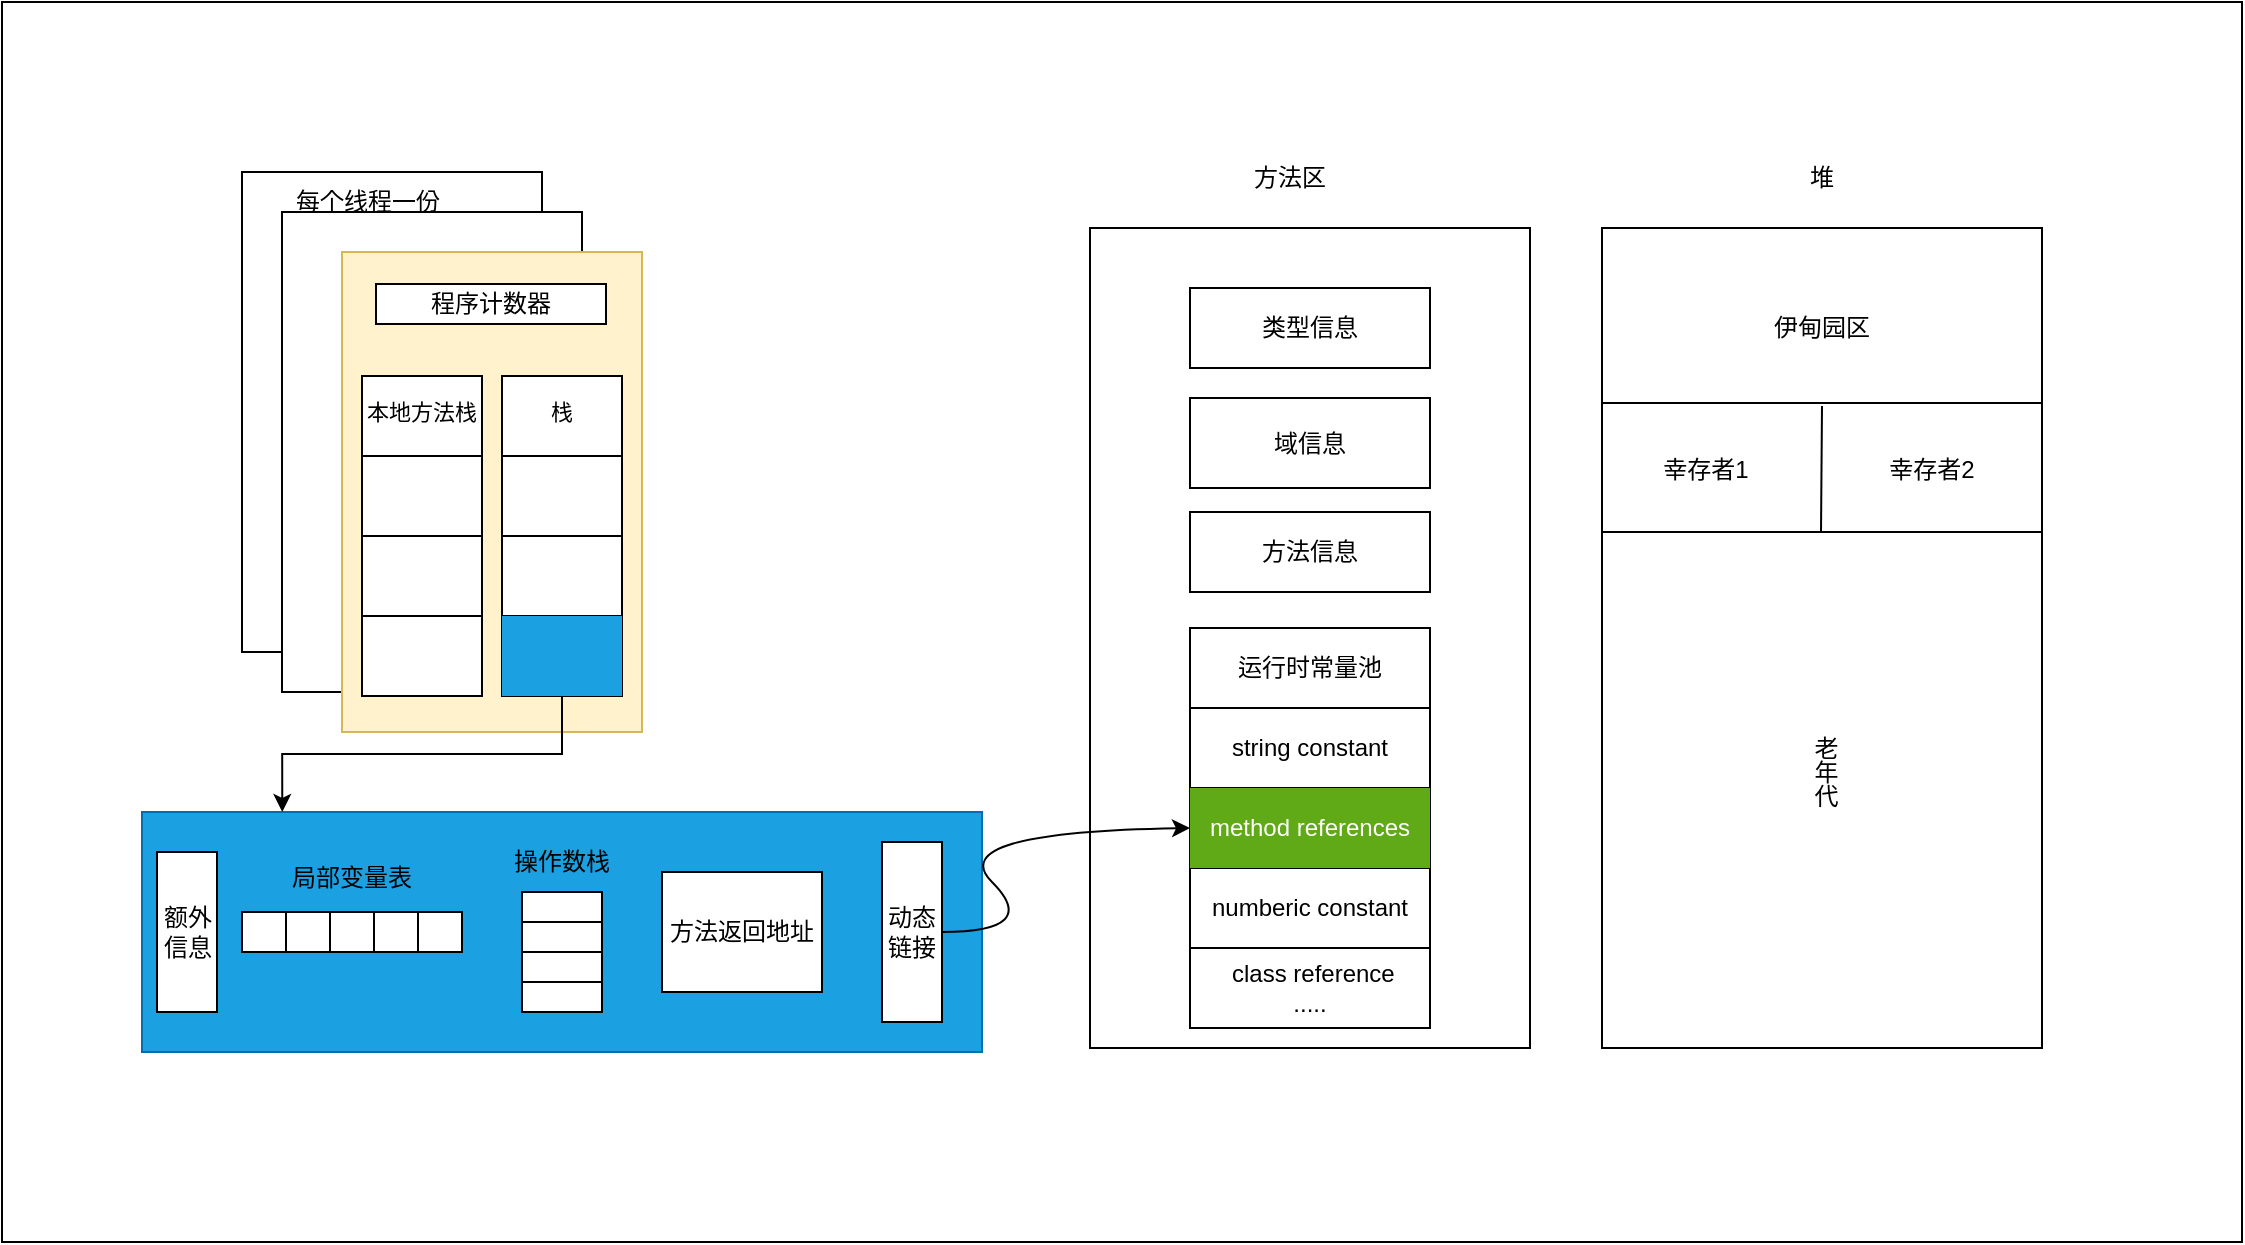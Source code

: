 <mxfile version="26.1.3">
  <diagram name="第 1 页" id="sEjlx3RewKqvaWKbwFGU">
    <mxGraphModel dx="1270" dy="821" grid="1" gridSize="10" guides="1" tooltips="1" connect="1" arrows="1" fold="1" page="1" pageScale="1" pageWidth="827" pageHeight="1169" math="0" shadow="0">
      <root>
        <mxCell id="0" />
        <mxCell id="1" parent="0" />
        <mxCell id="_Ipn6IFRlJqgF_Zz0ZzA-104" value="" style="rounded=0;whiteSpace=wrap;html=1;" vertex="1" parent="1">
          <mxGeometry width="1120" height="620" as="geometry" />
        </mxCell>
        <mxCell id="_Ipn6IFRlJqgF_Zz0ZzA-1" value="" style="rounded=0;whiteSpace=wrap;html=1;" vertex="1" parent="1">
          <mxGeometry x="120" y="85" width="150" height="240" as="geometry" />
        </mxCell>
        <mxCell id="_Ipn6IFRlJqgF_Zz0ZzA-2" value="" style="rounded=0;whiteSpace=wrap;html=1;" vertex="1" parent="1">
          <mxGeometry x="140" y="105" width="150" height="240" as="geometry" />
        </mxCell>
        <mxCell id="_Ipn6IFRlJqgF_Zz0ZzA-3" value="" style="rounded=0;whiteSpace=wrap;html=1;fillColor=#fff2cc;strokeColor=#d6b656;" vertex="1" parent="1">
          <mxGeometry x="170" y="125" width="150" height="240" as="geometry" />
        </mxCell>
        <mxCell id="_Ipn6IFRlJqgF_Zz0ZzA-4" value="程序计数器" style="rounded=0;whiteSpace=wrap;html=1;" vertex="1" parent="1">
          <mxGeometry x="187" y="141" width="115" height="20" as="geometry" />
        </mxCell>
        <mxCell id="_Ipn6IFRlJqgF_Zz0ZzA-18" value="每个线程一份" style="text;html=1;align=center;verticalAlign=middle;whiteSpace=wrap;rounded=0;" vertex="1" parent="1">
          <mxGeometry x="107.5" y="85" width="150" height="30" as="geometry" />
        </mxCell>
        <mxCell id="_Ipn6IFRlJqgF_Zz0ZzA-19" value="" style="rounded=0;whiteSpace=wrap;html=1;fillColor=#1ba1e2;fontColor=#ffffff;strokeColor=#006EAF;" vertex="1" parent="1">
          <mxGeometry x="70" y="405" width="420" height="120" as="geometry" />
        </mxCell>
        <mxCell id="_Ipn6IFRlJqgF_Zz0ZzA-22" value="动态链接" style="rounded=0;whiteSpace=wrap;html=1;" vertex="1" parent="1">
          <mxGeometry x="440" y="420" width="30" height="90" as="geometry" />
        </mxCell>
        <mxCell id="_Ipn6IFRlJqgF_Zz0ZzA-23" value="方法返回地址" style="rounded=0;whiteSpace=wrap;html=1;" vertex="1" parent="1">
          <mxGeometry x="330" y="435" width="80" height="60" as="geometry" />
        </mxCell>
        <mxCell id="_Ipn6IFRlJqgF_Zz0ZzA-24" value="额外信息" style="rounded=0;whiteSpace=wrap;html=1;" vertex="1" parent="1">
          <mxGeometry x="77.5" y="425" width="30" height="80" as="geometry" />
        </mxCell>
        <mxCell id="_Ipn6IFRlJqgF_Zz0ZzA-27" value="" style="shape=table;startSize=0;container=1;collapsible=0;childLayout=tableLayout;" vertex="1" parent="1">
          <mxGeometry x="180" y="187" width="60" height="160" as="geometry" />
        </mxCell>
        <mxCell id="_Ipn6IFRlJqgF_Zz0ZzA-28" value="" style="shape=tableRow;horizontal=0;startSize=0;swimlaneHead=0;swimlaneBody=0;strokeColor=inherit;top=0;left=0;bottom=0;right=0;collapsible=0;dropTarget=0;fillColor=none;points=[[0,0.5],[1,0.5]];portConstraint=eastwest;" vertex="1" parent="_Ipn6IFRlJqgF_Zz0ZzA-27">
          <mxGeometry width="60" height="40" as="geometry" />
        </mxCell>
        <mxCell id="_Ipn6IFRlJqgF_Zz0ZzA-29" value="" style="shape=partialRectangle;html=1;whiteSpace=wrap;connectable=0;strokeColor=inherit;overflow=hidden;fillColor=none;top=0;left=0;bottom=0;right=0;pointerEvents=1;" vertex="1" parent="_Ipn6IFRlJqgF_Zz0ZzA-28">
          <mxGeometry width="60" height="40" as="geometry">
            <mxRectangle width="60" height="40" as="alternateBounds" />
          </mxGeometry>
        </mxCell>
        <mxCell id="_Ipn6IFRlJqgF_Zz0ZzA-30" value="" style="shape=tableRow;horizontal=0;startSize=0;swimlaneHead=0;swimlaneBody=0;strokeColor=inherit;top=0;left=0;bottom=0;right=0;collapsible=0;dropTarget=0;fillColor=none;points=[[0,0.5],[1,0.5]];portConstraint=eastwest;" vertex="1" parent="_Ipn6IFRlJqgF_Zz0ZzA-27">
          <mxGeometry y="40" width="60" height="40" as="geometry" />
        </mxCell>
        <mxCell id="_Ipn6IFRlJqgF_Zz0ZzA-31" value="" style="shape=partialRectangle;html=1;whiteSpace=wrap;connectable=0;strokeColor=inherit;overflow=hidden;fillColor=none;top=0;left=0;bottom=0;right=0;pointerEvents=1;" vertex="1" parent="_Ipn6IFRlJqgF_Zz0ZzA-30">
          <mxGeometry width="60" height="40" as="geometry">
            <mxRectangle width="60" height="40" as="alternateBounds" />
          </mxGeometry>
        </mxCell>
        <mxCell id="_Ipn6IFRlJqgF_Zz0ZzA-32" value="" style="shape=tableRow;horizontal=0;startSize=0;swimlaneHead=0;swimlaneBody=0;strokeColor=inherit;top=0;left=0;bottom=0;right=0;collapsible=0;dropTarget=0;fillColor=none;points=[[0,0.5],[1,0.5]];portConstraint=eastwest;" vertex="1" parent="_Ipn6IFRlJqgF_Zz0ZzA-27">
          <mxGeometry y="80" width="60" height="40" as="geometry" />
        </mxCell>
        <mxCell id="_Ipn6IFRlJqgF_Zz0ZzA-33" value="" style="shape=partialRectangle;html=1;whiteSpace=wrap;connectable=0;strokeColor=inherit;overflow=hidden;fillColor=none;top=0;left=0;bottom=0;right=0;pointerEvents=1;" vertex="1" parent="_Ipn6IFRlJqgF_Zz0ZzA-32">
          <mxGeometry width="60" height="40" as="geometry">
            <mxRectangle width="60" height="40" as="alternateBounds" />
          </mxGeometry>
        </mxCell>
        <mxCell id="_Ipn6IFRlJqgF_Zz0ZzA-35" style="shape=tableRow;horizontal=0;startSize=0;swimlaneHead=0;swimlaneBody=0;strokeColor=inherit;top=0;left=0;bottom=0;right=0;collapsible=0;dropTarget=0;fillColor=none;points=[[0,0.5],[1,0.5]];portConstraint=eastwest;" vertex="1" parent="_Ipn6IFRlJqgF_Zz0ZzA-27">
          <mxGeometry y="120" width="60" height="40" as="geometry" />
        </mxCell>
        <mxCell id="_Ipn6IFRlJqgF_Zz0ZzA-36" style="shape=partialRectangle;html=1;whiteSpace=wrap;connectable=0;strokeColor=inherit;overflow=hidden;fillColor=none;top=0;left=0;bottom=0;right=0;pointerEvents=1;" vertex="1" parent="_Ipn6IFRlJqgF_Zz0ZzA-35">
          <mxGeometry width="60" height="40" as="geometry">
            <mxRectangle width="60" height="40" as="alternateBounds" />
          </mxGeometry>
        </mxCell>
        <mxCell id="_Ipn6IFRlJqgF_Zz0ZzA-38" value="" style="shape=table;startSize=0;container=1;collapsible=0;childLayout=tableLayout;" vertex="1" parent="1">
          <mxGeometry x="250" y="187" width="60" height="160" as="geometry" />
        </mxCell>
        <mxCell id="_Ipn6IFRlJqgF_Zz0ZzA-39" value="" style="shape=tableRow;horizontal=0;startSize=0;swimlaneHead=0;swimlaneBody=0;strokeColor=inherit;top=0;left=0;bottom=0;right=0;collapsible=0;dropTarget=0;fillColor=none;points=[[0,0.5],[1,0.5]];portConstraint=eastwest;" vertex="1" parent="_Ipn6IFRlJqgF_Zz0ZzA-38">
          <mxGeometry width="60" height="40" as="geometry" />
        </mxCell>
        <mxCell id="_Ipn6IFRlJqgF_Zz0ZzA-40" value="" style="shape=partialRectangle;html=1;whiteSpace=wrap;connectable=0;strokeColor=inherit;overflow=hidden;fillColor=none;top=0;left=0;bottom=0;right=0;pointerEvents=1;" vertex="1" parent="_Ipn6IFRlJqgF_Zz0ZzA-39">
          <mxGeometry width="60" height="40" as="geometry">
            <mxRectangle width="60" height="40" as="alternateBounds" />
          </mxGeometry>
        </mxCell>
        <mxCell id="_Ipn6IFRlJqgF_Zz0ZzA-41" value="" style="shape=tableRow;horizontal=0;startSize=0;swimlaneHead=0;swimlaneBody=0;strokeColor=inherit;top=0;left=0;bottom=0;right=0;collapsible=0;dropTarget=0;fillColor=none;points=[[0,0.5],[1,0.5]];portConstraint=eastwest;" vertex="1" parent="_Ipn6IFRlJqgF_Zz0ZzA-38">
          <mxGeometry y="40" width="60" height="40" as="geometry" />
        </mxCell>
        <mxCell id="_Ipn6IFRlJqgF_Zz0ZzA-42" value="" style="shape=partialRectangle;html=1;whiteSpace=wrap;connectable=0;strokeColor=inherit;overflow=hidden;fillColor=none;top=0;left=0;bottom=0;right=0;pointerEvents=1;" vertex="1" parent="_Ipn6IFRlJqgF_Zz0ZzA-41">
          <mxGeometry width="60" height="40" as="geometry">
            <mxRectangle width="60" height="40" as="alternateBounds" />
          </mxGeometry>
        </mxCell>
        <mxCell id="_Ipn6IFRlJqgF_Zz0ZzA-43" value="" style="shape=tableRow;horizontal=0;startSize=0;swimlaneHead=0;swimlaneBody=0;strokeColor=inherit;top=0;left=0;bottom=0;right=0;collapsible=0;dropTarget=0;fillColor=none;points=[[0,0.5],[1,0.5]];portConstraint=eastwest;" vertex="1" parent="_Ipn6IFRlJqgF_Zz0ZzA-38">
          <mxGeometry y="80" width="60" height="40" as="geometry" />
        </mxCell>
        <mxCell id="_Ipn6IFRlJqgF_Zz0ZzA-44" value="" style="shape=partialRectangle;html=1;whiteSpace=wrap;connectable=0;strokeColor=inherit;overflow=hidden;fillColor=none;top=0;left=0;bottom=0;right=0;pointerEvents=1;" vertex="1" parent="_Ipn6IFRlJqgF_Zz0ZzA-43">
          <mxGeometry width="60" height="40" as="geometry">
            <mxRectangle width="60" height="40" as="alternateBounds" />
          </mxGeometry>
        </mxCell>
        <mxCell id="_Ipn6IFRlJqgF_Zz0ZzA-45" style="shape=tableRow;horizontal=0;startSize=0;swimlaneHead=0;swimlaneBody=0;strokeColor=inherit;top=0;left=0;bottom=0;right=0;collapsible=0;dropTarget=0;fillColor=none;points=[[0,0.5],[1,0.5]];portConstraint=eastwest;" vertex="1" parent="_Ipn6IFRlJqgF_Zz0ZzA-38">
          <mxGeometry y="120" width="60" height="40" as="geometry" />
        </mxCell>
        <mxCell id="_Ipn6IFRlJqgF_Zz0ZzA-46" style="shape=partialRectangle;html=1;whiteSpace=wrap;connectable=0;strokeColor=#006EAF;overflow=hidden;fillColor=#1ba1e2;top=0;left=0;bottom=0;right=0;pointerEvents=1;fontColor=#ffffff;" vertex="1" parent="_Ipn6IFRlJqgF_Zz0ZzA-45">
          <mxGeometry width="60" height="40" as="geometry">
            <mxRectangle width="60" height="40" as="alternateBounds" />
          </mxGeometry>
        </mxCell>
        <mxCell id="_Ipn6IFRlJqgF_Zz0ZzA-7" value="本地方法栈" style="text;html=1;align=center;verticalAlign=middle;whiteSpace=wrap;rounded=0;fontSize=11;" vertex="1" parent="1">
          <mxGeometry x="180" y="190" width="60" height="30" as="geometry" />
        </mxCell>
        <mxCell id="_Ipn6IFRlJqgF_Zz0ZzA-12" value="栈" style="text;html=1;align=center;verticalAlign=middle;whiteSpace=wrap;rounded=0;fontSize=11;" vertex="1" parent="1">
          <mxGeometry x="250" y="190" width="60" height="30" as="geometry" />
        </mxCell>
        <mxCell id="_Ipn6IFRlJqgF_Zz0ZzA-47" value="" style="shape=table;startSize=0;container=1;collapsible=0;childLayout=tableLayout;" vertex="1" parent="1">
          <mxGeometry x="120" y="455" width="110" height="20" as="geometry" />
        </mxCell>
        <mxCell id="_Ipn6IFRlJqgF_Zz0ZzA-48" value="" style="shape=tableRow;horizontal=0;startSize=0;swimlaneHead=0;swimlaneBody=0;strokeColor=inherit;top=0;left=0;bottom=0;right=0;collapsible=0;dropTarget=0;fillColor=none;points=[[0,0.5],[1,0.5]];portConstraint=eastwest;" vertex="1" parent="_Ipn6IFRlJqgF_Zz0ZzA-47">
          <mxGeometry width="110" height="20" as="geometry" />
        </mxCell>
        <mxCell id="_Ipn6IFRlJqgF_Zz0ZzA-49" value="" style="shape=partialRectangle;html=1;whiteSpace=wrap;connectable=0;strokeColor=inherit;overflow=hidden;fillColor=none;top=0;left=0;bottom=0;right=0;pointerEvents=1;" vertex="1" parent="_Ipn6IFRlJqgF_Zz0ZzA-48">
          <mxGeometry width="22" height="20" as="geometry">
            <mxRectangle width="22" height="20" as="alternateBounds" />
          </mxGeometry>
        </mxCell>
        <mxCell id="_Ipn6IFRlJqgF_Zz0ZzA-50" value="" style="shape=partialRectangle;html=1;whiteSpace=wrap;connectable=0;strokeColor=inherit;overflow=hidden;fillColor=none;top=0;left=0;bottom=0;right=0;pointerEvents=1;" vertex="1" parent="_Ipn6IFRlJqgF_Zz0ZzA-48">
          <mxGeometry x="22" width="22" height="20" as="geometry">
            <mxRectangle width="22" height="20" as="alternateBounds" />
          </mxGeometry>
        </mxCell>
        <mxCell id="_Ipn6IFRlJqgF_Zz0ZzA-51" value="" style="shape=partialRectangle;html=1;whiteSpace=wrap;connectable=0;strokeColor=inherit;overflow=hidden;fillColor=none;top=0;left=0;bottom=0;right=0;pointerEvents=1;" vertex="1" parent="_Ipn6IFRlJqgF_Zz0ZzA-48">
          <mxGeometry x="44" width="22" height="20" as="geometry">
            <mxRectangle width="22" height="20" as="alternateBounds" />
          </mxGeometry>
        </mxCell>
        <mxCell id="_Ipn6IFRlJqgF_Zz0ZzA-52" value="" style="shape=partialRectangle;html=1;whiteSpace=wrap;connectable=0;strokeColor=inherit;overflow=hidden;fillColor=none;top=0;left=0;bottom=0;right=0;pointerEvents=1;" vertex="1" parent="_Ipn6IFRlJqgF_Zz0ZzA-48">
          <mxGeometry x="66" width="22" height="20" as="geometry">
            <mxRectangle width="22" height="20" as="alternateBounds" />
          </mxGeometry>
        </mxCell>
        <mxCell id="_Ipn6IFRlJqgF_Zz0ZzA-53" value="" style="shape=partialRectangle;html=1;whiteSpace=wrap;connectable=0;strokeColor=inherit;overflow=hidden;fillColor=none;top=0;left=0;bottom=0;right=0;pointerEvents=1;" vertex="1" parent="_Ipn6IFRlJqgF_Zz0ZzA-48">
          <mxGeometry x="88" width="22" height="20" as="geometry">
            <mxRectangle width="22" height="20" as="alternateBounds" />
          </mxGeometry>
        </mxCell>
        <mxCell id="_Ipn6IFRlJqgF_Zz0ZzA-54" value="" style="shape=table;startSize=0;container=1;collapsible=0;childLayout=tableLayout;" vertex="1" parent="1">
          <mxGeometry x="260" y="445" width="40" height="60" as="geometry" />
        </mxCell>
        <mxCell id="_Ipn6IFRlJqgF_Zz0ZzA-55" value="" style="shape=tableRow;horizontal=0;startSize=0;swimlaneHead=0;swimlaneBody=0;strokeColor=inherit;top=0;left=0;bottom=0;right=0;collapsible=0;dropTarget=0;fillColor=none;points=[[0,0.5],[1,0.5]];portConstraint=eastwest;" vertex="1" parent="_Ipn6IFRlJqgF_Zz0ZzA-54">
          <mxGeometry width="40" height="15" as="geometry" />
        </mxCell>
        <mxCell id="_Ipn6IFRlJqgF_Zz0ZzA-56" value="" style="shape=partialRectangle;html=1;whiteSpace=wrap;connectable=0;strokeColor=inherit;overflow=hidden;fillColor=none;top=0;left=0;bottom=0;right=0;pointerEvents=1;" vertex="1" parent="_Ipn6IFRlJqgF_Zz0ZzA-55">
          <mxGeometry width="40" height="15" as="geometry">
            <mxRectangle width="40" height="15" as="alternateBounds" />
          </mxGeometry>
        </mxCell>
        <mxCell id="_Ipn6IFRlJqgF_Zz0ZzA-57" value="" style="shape=tableRow;horizontal=0;startSize=0;swimlaneHead=0;swimlaneBody=0;strokeColor=inherit;top=0;left=0;bottom=0;right=0;collapsible=0;dropTarget=0;fillColor=none;points=[[0,0.5],[1,0.5]];portConstraint=eastwest;" vertex="1" parent="_Ipn6IFRlJqgF_Zz0ZzA-54">
          <mxGeometry y="15" width="40" height="15" as="geometry" />
        </mxCell>
        <mxCell id="_Ipn6IFRlJqgF_Zz0ZzA-58" value="" style="shape=partialRectangle;html=1;whiteSpace=wrap;connectable=0;strokeColor=inherit;overflow=hidden;fillColor=none;top=0;left=0;bottom=0;right=0;pointerEvents=1;" vertex="1" parent="_Ipn6IFRlJqgF_Zz0ZzA-57">
          <mxGeometry width="40" height="15" as="geometry">
            <mxRectangle width="40" height="15" as="alternateBounds" />
          </mxGeometry>
        </mxCell>
        <mxCell id="_Ipn6IFRlJqgF_Zz0ZzA-59" value="" style="shape=tableRow;horizontal=0;startSize=0;swimlaneHead=0;swimlaneBody=0;strokeColor=inherit;top=0;left=0;bottom=0;right=0;collapsible=0;dropTarget=0;fillColor=none;points=[[0,0.5],[1,0.5]];portConstraint=eastwest;" vertex="1" parent="_Ipn6IFRlJqgF_Zz0ZzA-54">
          <mxGeometry y="30" width="40" height="15" as="geometry" />
        </mxCell>
        <mxCell id="_Ipn6IFRlJqgF_Zz0ZzA-60" value="" style="shape=partialRectangle;html=1;whiteSpace=wrap;connectable=0;strokeColor=inherit;overflow=hidden;fillColor=none;top=0;left=0;bottom=0;right=0;pointerEvents=1;" vertex="1" parent="_Ipn6IFRlJqgF_Zz0ZzA-59">
          <mxGeometry width="40" height="15" as="geometry">
            <mxRectangle width="40" height="15" as="alternateBounds" />
          </mxGeometry>
        </mxCell>
        <mxCell id="_Ipn6IFRlJqgF_Zz0ZzA-61" value="" style="shape=tableRow;horizontal=0;startSize=0;swimlaneHead=0;swimlaneBody=0;strokeColor=inherit;top=0;left=0;bottom=0;right=0;collapsible=0;dropTarget=0;fillColor=none;points=[[0,0.5],[1,0.5]];portConstraint=eastwest;" vertex="1" parent="_Ipn6IFRlJqgF_Zz0ZzA-54">
          <mxGeometry y="45" width="40" height="15" as="geometry" />
        </mxCell>
        <mxCell id="_Ipn6IFRlJqgF_Zz0ZzA-62" value="" style="shape=partialRectangle;html=1;whiteSpace=wrap;connectable=0;strokeColor=inherit;overflow=hidden;fillColor=none;top=0;left=0;bottom=0;right=0;pointerEvents=1;" vertex="1" parent="_Ipn6IFRlJqgF_Zz0ZzA-61">
          <mxGeometry width="40" height="15" as="geometry">
            <mxRectangle width="40" height="15" as="alternateBounds" />
          </mxGeometry>
        </mxCell>
        <mxCell id="_Ipn6IFRlJqgF_Zz0ZzA-65" value="局部变量表" style="text;html=1;align=center;verticalAlign=middle;whiteSpace=wrap;rounded=0;" vertex="1" parent="1">
          <mxGeometry x="130" y="425" width="90" height="25" as="geometry" />
        </mxCell>
        <mxCell id="_Ipn6IFRlJqgF_Zz0ZzA-66" value="操作数栈" style="text;html=1;align=center;verticalAlign=middle;whiteSpace=wrap;rounded=0;" vertex="1" parent="1">
          <mxGeometry x="250" y="415" width="60" height="30" as="geometry" />
        </mxCell>
        <mxCell id="_Ipn6IFRlJqgF_Zz0ZzA-67" value="" style="rounded=0;whiteSpace=wrap;html=1;" vertex="1" parent="1">
          <mxGeometry x="544" y="113" width="220" height="410" as="geometry" />
        </mxCell>
        <mxCell id="_Ipn6IFRlJqgF_Zz0ZzA-68" value="方法区" style="text;html=1;align=center;verticalAlign=middle;whiteSpace=wrap;rounded=0;" vertex="1" parent="1">
          <mxGeometry x="614" y="73" width="60" height="30" as="geometry" />
        </mxCell>
        <mxCell id="_Ipn6IFRlJqgF_Zz0ZzA-69" value="类型信息" style="rounded=0;whiteSpace=wrap;html=1;" vertex="1" parent="1">
          <mxGeometry x="594" y="143" width="120" height="40" as="geometry" />
        </mxCell>
        <mxCell id="_Ipn6IFRlJqgF_Zz0ZzA-70" value="域信息" style="rounded=0;whiteSpace=wrap;html=1;" vertex="1" parent="1">
          <mxGeometry x="594" y="198" width="120" height="45" as="geometry" />
        </mxCell>
        <mxCell id="_Ipn6IFRlJqgF_Zz0ZzA-71" value="方法信息" style="rounded=0;whiteSpace=wrap;html=1;" vertex="1" parent="1">
          <mxGeometry x="594" y="255" width="120" height="40" as="geometry" />
        </mxCell>
        <mxCell id="_Ipn6IFRlJqgF_Zz0ZzA-73" value="" style="shape=table;startSize=0;container=1;collapsible=0;childLayout=tableLayout;" vertex="1" parent="1">
          <mxGeometry x="594" y="313" width="120" height="200" as="geometry" />
        </mxCell>
        <mxCell id="_Ipn6IFRlJqgF_Zz0ZzA-74" value="" style="shape=tableRow;horizontal=0;startSize=0;swimlaneHead=0;swimlaneBody=0;strokeColor=inherit;top=0;left=0;bottom=0;right=0;collapsible=0;dropTarget=0;fillColor=none;points=[[0,0.5],[1,0.5]];portConstraint=eastwest;" vertex="1" parent="_Ipn6IFRlJqgF_Zz0ZzA-73">
          <mxGeometry width="120" height="40" as="geometry" />
        </mxCell>
        <mxCell id="_Ipn6IFRlJqgF_Zz0ZzA-75" value="运行时常量池" style="shape=partialRectangle;html=1;whiteSpace=wrap;connectable=0;strokeColor=inherit;overflow=hidden;fillColor=none;top=0;left=0;bottom=0;right=0;pointerEvents=1;" vertex="1" parent="_Ipn6IFRlJqgF_Zz0ZzA-74">
          <mxGeometry width="120" height="40" as="geometry">
            <mxRectangle width="120" height="40" as="alternateBounds" />
          </mxGeometry>
        </mxCell>
        <mxCell id="_Ipn6IFRlJqgF_Zz0ZzA-76" value="" style="shape=tableRow;horizontal=0;startSize=0;swimlaneHead=0;swimlaneBody=0;strokeColor=inherit;top=0;left=0;bottom=0;right=0;collapsible=0;dropTarget=0;fillColor=none;points=[[0,0.5],[1,0.5]];portConstraint=eastwest;" vertex="1" parent="_Ipn6IFRlJqgF_Zz0ZzA-73">
          <mxGeometry y="40" width="120" height="40" as="geometry" />
        </mxCell>
        <mxCell id="_Ipn6IFRlJqgF_Zz0ZzA-77" value="string constant" style="shape=partialRectangle;html=1;whiteSpace=wrap;connectable=0;strokeColor=inherit;overflow=hidden;fillColor=none;top=0;left=0;bottom=0;right=0;pointerEvents=1;" vertex="1" parent="_Ipn6IFRlJqgF_Zz0ZzA-76">
          <mxGeometry width="120" height="40" as="geometry">
            <mxRectangle width="120" height="40" as="alternateBounds" />
          </mxGeometry>
        </mxCell>
        <mxCell id="_Ipn6IFRlJqgF_Zz0ZzA-78" value="" style="shape=tableRow;horizontal=0;startSize=0;swimlaneHead=0;swimlaneBody=0;strokeColor=inherit;top=0;left=0;bottom=0;right=0;collapsible=0;dropTarget=0;fillColor=none;points=[[0,0.5],[1,0.5]];portConstraint=eastwest;" vertex="1" parent="_Ipn6IFRlJqgF_Zz0ZzA-73">
          <mxGeometry y="80" width="120" height="40" as="geometry" />
        </mxCell>
        <mxCell id="_Ipn6IFRlJqgF_Zz0ZzA-79" value="method references" style="shape=partialRectangle;html=1;whiteSpace=wrap;connectable=0;strokeColor=#2D7600;overflow=hidden;fillColor=#60a917;top=0;left=0;bottom=0;right=0;pointerEvents=1;fontColor=#ffffff;" vertex="1" parent="_Ipn6IFRlJqgF_Zz0ZzA-78">
          <mxGeometry width="120" height="40" as="geometry">
            <mxRectangle width="120" height="40" as="alternateBounds" />
          </mxGeometry>
        </mxCell>
        <mxCell id="_Ipn6IFRlJqgF_Zz0ZzA-80" value="" style="shape=tableRow;horizontal=0;startSize=0;swimlaneHead=0;swimlaneBody=0;strokeColor=inherit;top=0;left=0;bottom=0;right=0;collapsible=0;dropTarget=0;fillColor=none;points=[[0,0.5],[1,0.5]];portConstraint=eastwest;" vertex="1" parent="_Ipn6IFRlJqgF_Zz0ZzA-73">
          <mxGeometry y="120" width="120" height="40" as="geometry" />
        </mxCell>
        <mxCell id="_Ipn6IFRlJqgF_Zz0ZzA-81" value="numberic constant" style="shape=partialRectangle;html=1;whiteSpace=wrap;connectable=0;strokeColor=inherit;overflow=hidden;fillColor=none;top=0;left=0;bottom=0;right=0;pointerEvents=1;" vertex="1" parent="_Ipn6IFRlJqgF_Zz0ZzA-80">
          <mxGeometry width="120" height="40" as="geometry">
            <mxRectangle width="120" height="40" as="alternateBounds" />
          </mxGeometry>
        </mxCell>
        <mxCell id="_Ipn6IFRlJqgF_Zz0ZzA-82" value="" style="shape=tableRow;horizontal=0;startSize=0;swimlaneHead=0;swimlaneBody=0;strokeColor=inherit;top=0;left=0;bottom=0;right=0;collapsible=0;dropTarget=0;fillColor=none;points=[[0,0.5],[1,0.5]];portConstraint=eastwest;" vertex="1" parent="_Ipn6IFRlJqgF_Zz0ZzA-73">
          <mxGeometry y="160" width="120" height="40" as="geometry" />
        </mxCell>
        <mxCell id="_Ipn6IFRlJqgF_Zz0ZzA-83" value="&amp;nbsp;class reference&lt;div&gt;.....&lt;/div&gt;" style="shape=partialRectangle;html=1;whiteSpace=wrap;connectable=0;strokeColor=inherit;overflow=hidden;fillColor=none;top=0;left=0;bottom=0;right=0;pointerEvents=1;" vertex="1" parent="_Ipn6IFRlJqgF_Zz0ZzA-82">
          <mxGeometry width="120" height="40" as="geometry">
            <mxRectangle width="120" height="40" as="alternateBounds" />
          </mxGeometry>
        </mxCell>
        <mxCell id="_Ipn6IFRlJqgF_Zz0ZzA-86" value="" style="curved=1;endArrow=classic;html=1;rounded=0;entryX=0;entryY=0.5;entryDx=0;entryDy=0;" edge="1" parent="1" target="_Ipn6IFRlJqgF_Zz0ZzA-78">
          <mxGeometry width="50" height="50" relative="1" as="geometry">
            <mxPoint x="470" y="465" as="sourcePoint" />
            <mxPoint x="520" y="415" as="targetPoint" />
            <Array as="points">
              <mxPoint x="520" y="465" />
              <mxPoint x="470" y="415" />
            </Array>
          </mxGeometry>
        </mxCell>
        <mxCell id="_Ipn6IFRlJqgF_Zz0ZzA-87" value="" style="rounded=0;whiteSpace=wrap;html=1;" vertex="1" parent="1">
          <mxGeometry x="800" y="113" width="220" height="410" as="geometry" />
        </mxCell>
        <mxCell id="_Ipn6IFRlJqgF_Zz0ZzA-88" value="堆" style="text;html=1;align=center;verticalAlign=middle;whiteSpace=wrap;rounded=0;" vertex="1" parent="1">
          <mxGeometry x="880" y="73" width="60" height="30" as="geometry" />
        </mxCell>
        <mxCell id="_Ipn6IFRlJqgF_Zz0ZzA-94" value="" style="endArrow=none;html=1;rounded=0;entryX=1;entryY=0.25;entryDx=0;entryDy=0;exitX=0;exitY=0.25;exitDx=0;exitDy=0;" edge="1" parent="1">
          <mxGeometry width="50" height="50" relative="1" as="geometry">
            <mxPoint x="800" y="200.5" as="sourcePoint" />
            <mxPoint x="1020" y="200.5" as="targetPoint" />
          </mxGeometry>
        </mxCell>
        <mxCell id="_Ipn6IFRlJqgF_Zz0ZzA-95" value="" style="endArrow=none;html=1;rounded=0;entryX=1;entryY=0.25;entryDx=0;entryDy=0;exitX=0;exitY=0.25;exitDx=0;exitDy=0;" edge="1" parent="1">
          <mxGeometry width="50" height="50" relative="1" as="geometry">
            <mxPoint x="800" y="265" as="sourcePoint" />
            <mxPoint x="1020" y="265" as="targetPoint" />
          </mxGeometry>
        </mxCell>
        <mxCell id="_Ipn6IFRlJqgF_Zz0ZzA-96" value="伊甸园区" style="text;html=1;align=center;verticalAlign=middle;whiteSpace=wrap;rounded=0;" vertex="1" parent="1">
          <mxGeometry x="865" y="149.5" width="90" height="27" as="geometry" />
        </mxCell>
        <mxCell id="_Ipn6IFRlJqgF_Zz0ZzA-98" value="" style="endArrow=none;html=1;rounded=0;" edge="1" parent="1">
          <mxGeometry width="50" height="50" relative="1" as="geometry">
            <mxPoint x="909.5" y="265" as="sourcePoint" />
            <mxPoint x="910" y="202" as="targetPoint" />
          </mxGeometry>
        </mxCell>
        <mxCell id="_Ipn6IFRlJqgF_Zz0ZzA-99" value="幸存者1" style="text;html=1;align=center;verticalAlign=middle;whiteSpace=wrap;rounded=0;" vertex="1" parent="1">
          <mxGeometry x="807" y="220" width="90" height="27" as="geometry" />
        </mxCell>
        <mxCell id="_Ipn6IFRlJqgF_Zz0ZzA-100" value="幸存者2" style="text;html=1;align=center;verticalAlign=middle;whiteSpace=wrap;rounded=0;" vertex="1" parent="1">
          <mxGeometry x="920" y="220" width="90" height="27" as="geometry" />
        </mxCell>
        <mxCell id="_Ipn6IFRlJqgF_Zz0ZzA-102" value="老年代" style="text;html=1;align=center;verticalAlign=middle;whiteSpace=wrap;rounded=0;textDirection=vertical-lr;" vertex="1" parent="1">
          <mxGeometry x="880" y="345" width="60" height="80" as="geometry" />
        </mxCell>
        <mxCell id="_Ipn6IFRlJqgF_Zz0ZzA-103" style="edgeStyle=orthogonalEdgeStyle;rounded=0;orthogonalLoop=1;jettySize=auto;html=1;exitX=0.5;exitY=1;exitDx=0;exitDy=0;entryX=0.167;entryY=0;entryDx=0;entryDy=0;entryPerimeter=0;" edge="1" parent="1" source="_Ipn6IFRlJqgF_Zz0ZzA-38" target="_Ipn6IFRlJqgF_Zz0ZzA-19">
          <mxGeometry relative="1" as="geometry" />
        </mxCell>
      </root>
    </mxGraphModel>
  </diagram>
</mxfile>
